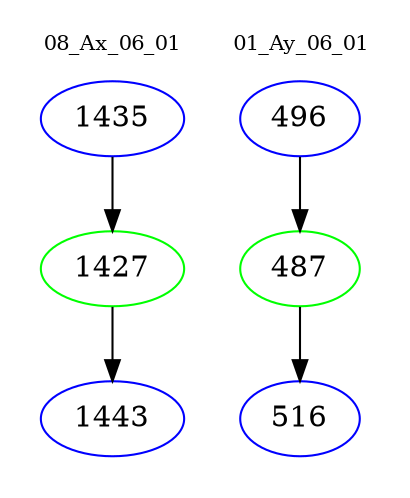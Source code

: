 digraph{
subgraph cluster_0 {
color = white
label = "08_Ax_06_01";
fontsize=10;
T0_1435 [label="1435", color="blue"]
T0_1435 -> T0_1427 [color="black"]
T0_1427 [label="1427", color="green"]
T0_1427 -> T0_1443 [color="black"]
T0_1443 [label="1443", color="blue"]
}
subgraph cluster_1 {
color = white
label = "01_Ay_06_01";
fontsize=10;
T1_496 [label="496", color="blue"]
T1_496 -> T1_487 [color="black"]
T1_487 [label="487", color="green"]
T1_487 -> T1_516 [color="black"]
T1_516 [label="516", color="blue"]
}
}
